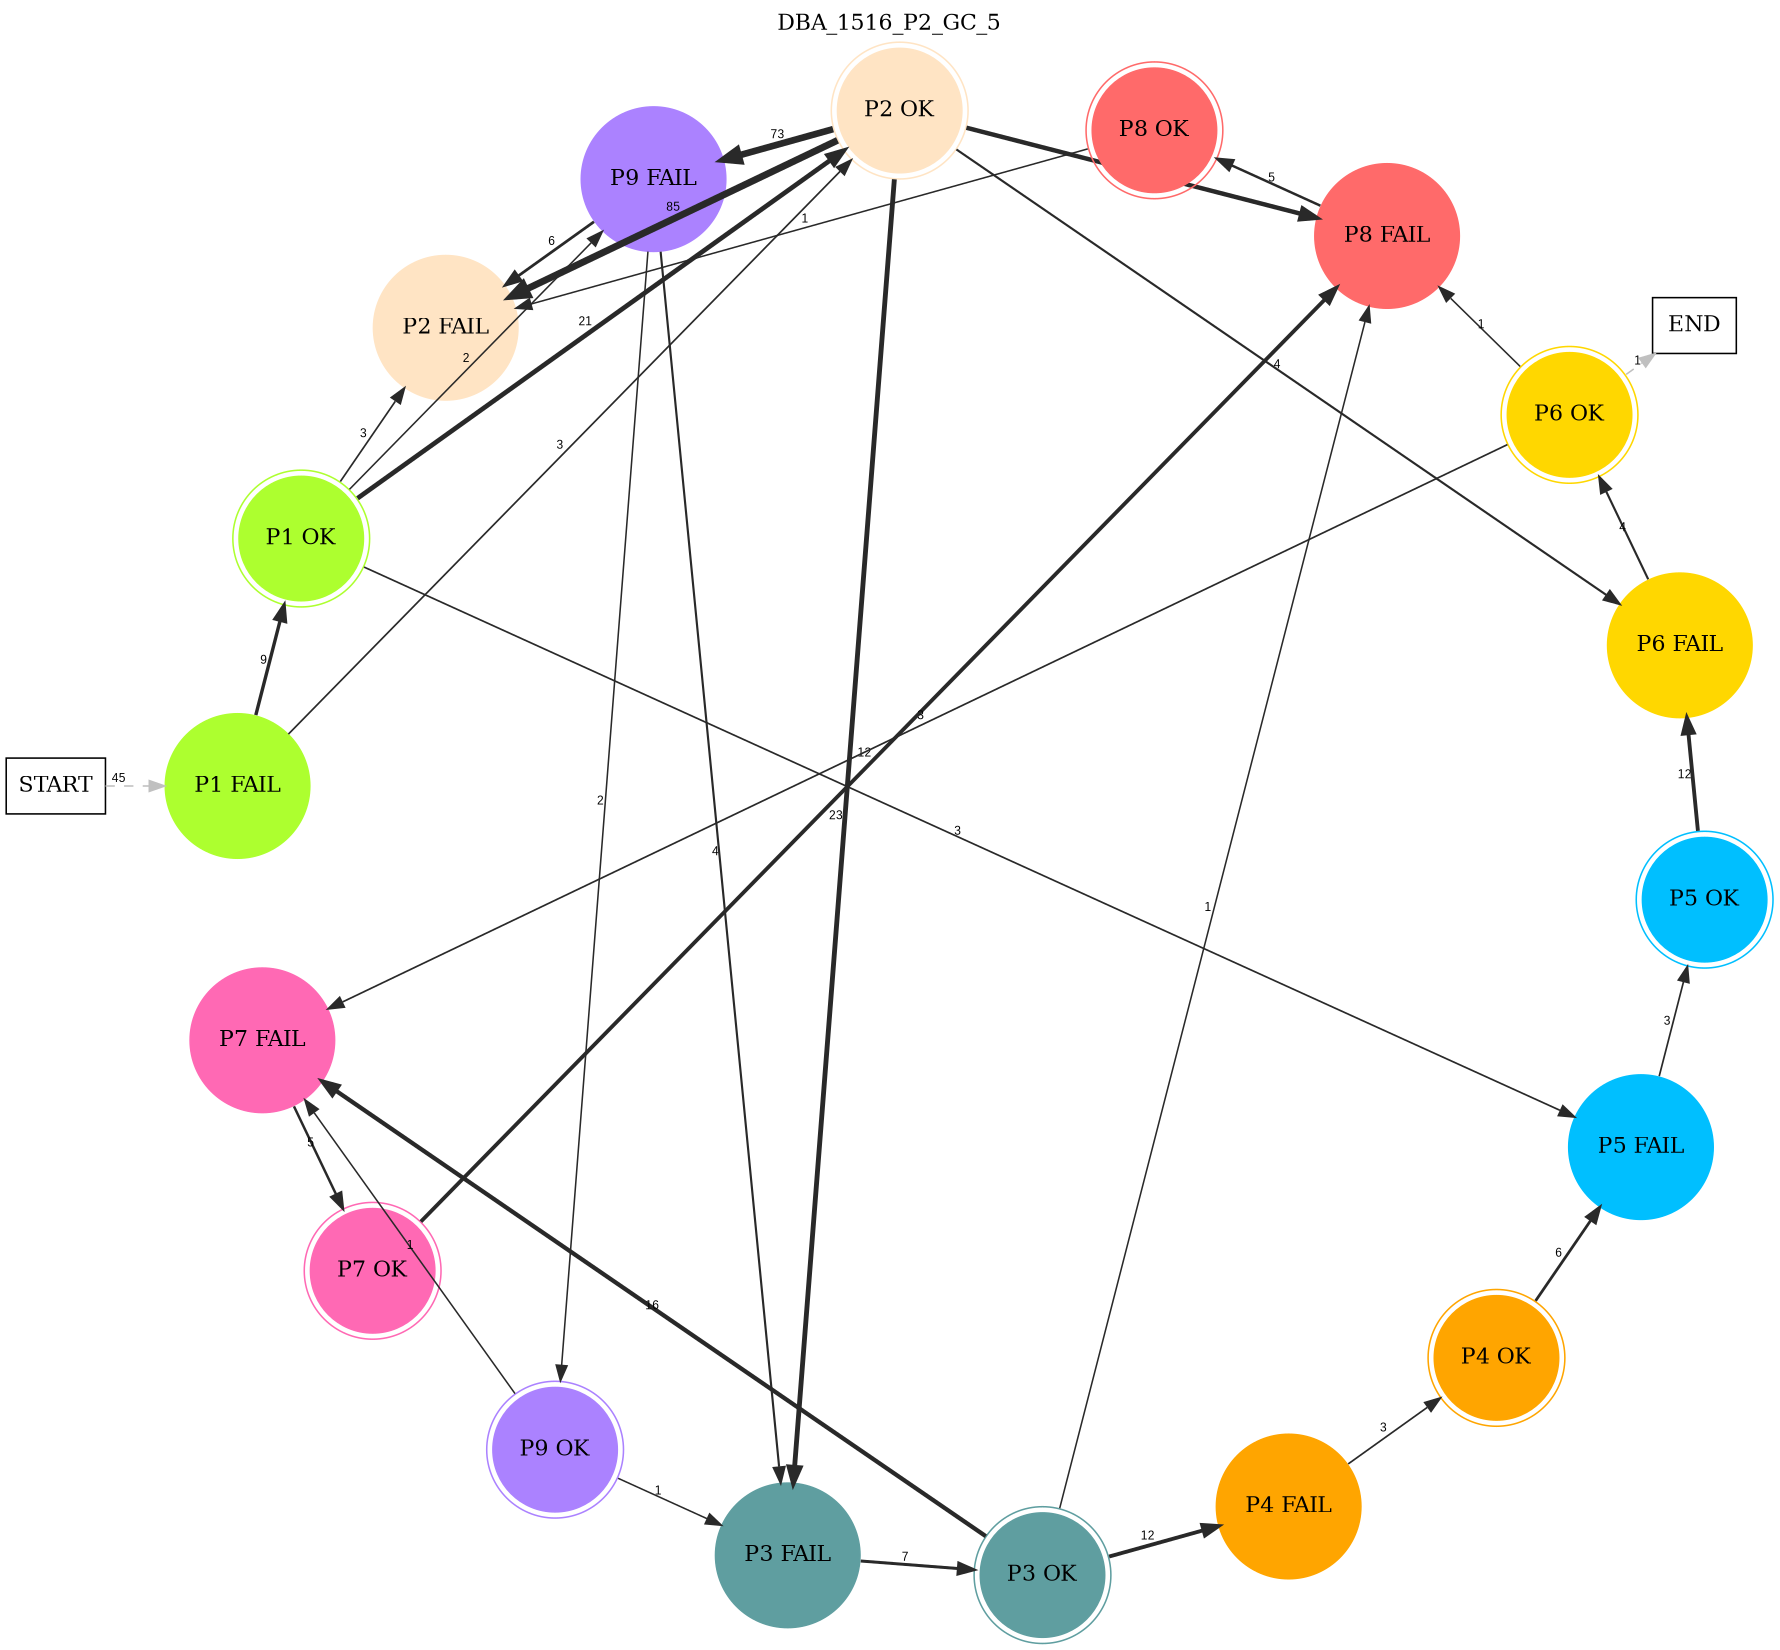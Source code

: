 digraph DBA_1516_P2_GC_5 {
	labelloc="t";
	label=DBA_1516_P2_GC_5;
	dpi = 150
	size="16,11!";
	margin = 0;
layout=circo;
"START" [shape=box, fillcolor=white, style=filled, color=black]
"P1 FAIL" [shape=circle, color=greenyellow, style=filled]
"P2 OK" [shape=circle, color=bisque, peripheries=2, style=filled]
"P9 FAIL" [shape=circle, color=mediumpurple1, style=filled]
"P3 FAIL" [shape=circle, color=cadetblue, style=filled]
"P3 OK" [shape=circle, color=cadetblue, peripheries=2, style=filled]
"P7 FAIL" [shape=circle, color=hotpink, style=filled]
"P7 OK" [shape=circle, color=hotpink, peripheries=2, style=filled]
"P8 FAIL" [shape=circle, color=indianred1, style=filled]
"P8 OK" [shape=circle, color=indianred1, peripheries=2, style=filled]
"P2 FAIL" [shape=circle, color=bisque, style=filled]
"P4 FAIL" [shape=circle, color=orange, style=filled]
"P4 OK" [shape=circle, color=orange, peripheries=2, style=filled]
"P1 OK" [shape=circle, color=greenyellow, peripheries=2, style=filled]
"P5 FAIL" [shape=circle, color=deepskyblue, style=filled]
"P5 OK" [shape=circle, color=deepskyblue, peripheries=2, style=filled]
"P6 FAIL" [shape=circle, color=gold, style=filled]
"P6 OK" [shape=circle, color=gold, peripheries=2, style=filled]
"P9 OK" [shape=circle, color=mediumpurple1, peripheries=2, style=filled]
"END" [shape=box, fillcolor=white, style=filled, color=black]
"START" -> "P1 FAIL" [ style = dashed color=grey label ="45" labelfloat=false fontname="Arial" fontsize=8]

"P1 FAIL" -> "P2 OK" [ color=grey16 penwidth = "1.09861228866811"label ="3" labelfloat=false fontname="Arial" fontsize=8]

"P1 FAIL" -> "P1 OK" [ color=grey16 penwidth = "2.19722457733622"label ="9" labelfloat=false fontname="Arial" fontsize=8]

"P2 OK" -> "P9 FAIL" [ color=grey16 penwidth = "4.29045944114839"label ="73" labelfloat=false fontname="Arial" fontsize=8]

"P2 OK" -> "P3 FAIL" [ color=grey16 penwidth = "3.13549421592915"label ="23" labelfloat=false fontname="Arial" fontsize=8]

"P2 OK" -> "P8 FAIL" [ color=grey16 penwidth = "2.89037175789616"label ="18" labelfloat=false fontname="Arial" fontsize=8]

"P2 OK" -> "P2 FAIL" [ color=grey16 penwidth = "4.44265125649032"label ="85" labelfloat=false fontname="Arial" fontsize=8]

"P2 OK" -> "P6 FAIL" [ color=grey16 penwidth = "1.38629436111989"label ="4" labelfloat=false fontname="Arial" fontsize=8]

"P9 FAIL" -> "P3 FAIL" [ color=grey16 penwidth = "1.38629436111989"label ="4" labelfloat=false fontname="Arial" fontsize=8]

"P9 FAIL" -> "P2 FAIL" [ color=grey16 penwidth = "1.79175946922805"label ="6" labelfloat=false fontname="Arial" fontsize=8]

"P9 FAIL" -> "P9 OK" [ color=grey16 penwidth = "1"label ="2" labelfloat=false fontname="Arial" fontsize=8]

"P3 FAIL" -> "P3 OK" [ color=grey16 penwidth = "1.94591014905531"label ="7" labelfloat=false fontname="Arial" fontsize=8]

"P3 OK" -> "P7 FAIL" [ color=grey16 penwidth = "2.77258872223978"label ="16" labelfloat=false fontname="Arial" fontsize=8]

"P3 OK" -> "P8 FAIL" [ color=grey16 penwidth = "1"label ="1" labelfloat=false fontname="Arial" fontsize=8]

"P3 OK" -> "P4 FAIL" [ color=grey16 penwidth = "2.484906649788"label ="12" labelfloat=false fontname="Arial" fontsize=8]

"P7 FAIL" -> "P7 OK" [ color=grey16 penwidth = "1.6094379124341"label ="5" labelfloat=false fontname="Arial" fontsize=8]

"P7 OK" -> "P8 FAIL" [ color=grey16 penwidth = "2.484906649788"label ="12" labelfloat=false fontname="Arial" fontsize=8]

"P8 FAIL" -> "P8 OK" [ color=grey16 penwidth = "1.6094379124341"label ="5" labelfloat=false fontname="Arial" fontsize=8]

"P8 OK" -> "P2 FAIL" [ color=grey16 penwidth = "1"label ="1" labelfloat=false fontname="Arial" fontsize=8]

"P4 FAIL" -> "P4 OK" [ color=grey16 penwidth = "1.09861228866811"label ="3" labelfloat=false fontname="Arial" fontsize=8]

"P4 OK" -> "P5 FAIL" [ color=grey16 penwidth = "1.79175946922805"label ="6" labelfloat=false fontname="Arial" fontsize=8]

"P1 OK" -> "P2 OK" [ color=grey16 penwidth = "3.04452243772342"label ="21" labelfloat=false fontname="Arial" fontsize=8]

"P1 OK" -> "P9 FAIL" [ color=grey16 penwidth = "1"label ="2" labelfloat=false fontname="Arial" fontsize=8]

"P1 OK" -> "P2 FAIL" [ color=grey16 penwidth = "1.09861228866811"label ="3" labelfloat=false fontname="Arial" fontsize=8]

"P1 OK" -> "P5 FAIL" [ color=grey16 penwidth = "1.09861228866811"label ="3" labelfloat=false fontname="Arial" fontsize=8]

"P5 FAIL" -> "P5 OK" [ color=grey16 penwidth = "1.09861228866811"label ="3" labelfloat=false fontname="Arial" fontsize=8]

"P5 OK" -> "P6 FAIL" [ color=grey16 penwidth = "2.484906649788"label ="12" labelfloat=false fontname="Arial" fontsize=8]

"P6 FAIL" -> "P6 OK" [ color=grey16 penwidth = "1.38629436111989"label ="4" labelfloat=false fontname="Arial" fontsize=8]

"P6 OK" -> "P7 FAIL" [ color=grey16 penwidth = "1.09861228866811"label ="3" labelfloat=false fontname="Arial" fontsize=8]

"P6 OK" -> "P8 FAIL" [ color=grey16 penwidth = "1"label ="1" labelfloat=false fontname="Arial" fontsize=8]

"P6 OK" -> "END" [ style = dashed color=grey label ="1" labelfloat=false fontname="Arial" fontsize=8]

"P9 OK" -> "P3 FAIL" [ color=grey16 penwidth = "1"label ="1" labelfloat=false fontname="Arial" fontsize=8]

"P9 OK" -> "P7 FAIL" [ color=grey16 penwidth = "1"label ="1" labelfloat=false fontname="Arial" fontsize=8]

}
